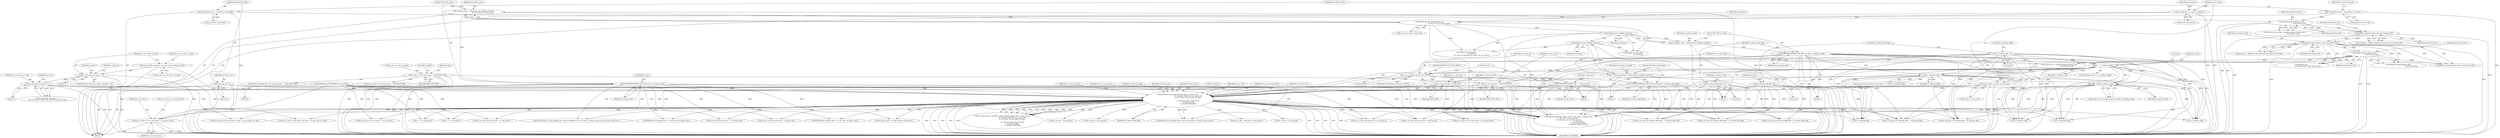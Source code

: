 digraph "0_Android_8b5fd8f24eba5dd19ab2f80ea11a9125aa882ae2@pointer" {
"1001483" [label="(Call,ps_cur_slice->u1_nal_unit_type = u1_nal_unit_type)"];
"1000532" [label="(Call,u1_nal_unit_type = SLICE_NAL)"];
"1000744" [label="(Call,ih264d_is_end_of_pic(u2_frame_num, u1_nal_ref_idc,\n                                             &s_tmp_poc, &ps_dec->s_cur_pic_poc,\n                                            ps_cur_slice, u1_pic_order_cnt_type,\n\n                                             u1_nal_unit_type, u4_idr_pic_id,\n                                             u1_field_pic_flag,\n                                             u1_bottom_field_flag))"];
"1000472" [label="(Call,COPYTHECONTEXT(\"SH: frame_num\", u2_frame_num))"];
"1000465" [label="(Call,u2_frame_num = ih264d_get_bits_h264(ps_bitstrm,\n                                         ps_seq->u1_bits_in_frm_num))"];
"1000467" [label="(Call,ih264d_get_bits_h264(ps_bitstrm,\n                                         ps_seq->u1_bits_in_frm_num))"];
"1000168" [label="(Call,* ps_bitstrm = ps_dec->ps_bitstrm)"];
"1000164" [label="(MethodParameterIn,UWORD8 u1_nal_ref_idc)"];
"1000176" [label="(Call,*ps_cur_slice = ps_dec->ps_cur_slice)"];
"1000663" [label="(Call,u1_pic_order_cnt_type == 1)"];
"1000592" [label="(Call,u1_pic_order_cnt_type == 0)"];
"1000586" [label="(Call,u1_pic_order_cnt_type = ps_seq->u1_pic_order_cnt_type)"];
"1000550" [label="(Call,u1_nal_unit_type = IDR_SLICE_NAL)"];
"1000330" [label="(Call,ps_dec->u1_nal_unit_type == IDR_SLICE_NAL)"];
"1000564" [label="(Call,COPYTHECONTEXT(\"SH:  \", u4_idr_pic_id))"];
"1000559" [label="(Call,u4_idr_pic_id > 65535)"];
"1000553" [label="(Call,u4_idr_pic_id = ih264d_uev(pu4_bitstrm_ofst,\n                                   pu4_bitstrm_buf))"];
"1000555" [label="(Call,ih264d_uev(pu4_bitstrm_ofst,\n                                   pu4_bitstrm_buf))"];
"1000418" [label="(Call,ih264d_uev(pu4_bitstrm_ofst, pu4_bitstrm_buf))"];
"1000277" [label="(Call,ih264d_uev(pu4_bitstrm_ofst, pu4_bitstrm_buf))"];
"1000237" [label="(Call,ih264d_uev(pu4_bitstrm_ofst,\n                                     pu4_bitstrm_buf))"];
"1000209" [label="(Call,*pu4_bitstrm_ofst = &ps_bitstrm->u4_ofst)"];
"1000203" [label="(Call,*pu4_bitstrm_buf = ps_bitstrm->pu4_buffer)"];
"1000196" [label="(Call,u4_idr_pic_id = 0)"];
"1000692" [label="(Call,!u1_field_pic_flag)"];
"1000519" [label="(Call,u1_field_pic_flag = 0)"];
"1000632" [label="(Call,!u1_field_pic_flag)"];
"1000485" [label="(Call,COPYTHECONTEXT(\"SH: field_pic_flag\", u1_field_pic_flag))"];
"1000481" [label="(Call,u1_field_pic_flag = ih264d_get_bit_h264(ps_bitstrm))"];
"1000483" [label="(Call,ih264d_get_bit_h264(ps_bitstrm))"];
"1000539" [label="(Call,0 == u1_field_pic_flag)"];
"1000488" [label="(Call,u1_bottom_field_flag = 0)"];
"1000505" [label="(Call,COPYTHECONTEXT(\"SH: bottom_field_flag\", u1_bottom_field_flag))"];
"1000501" [label="(Call,u1_bottom_field_flag = ih264d_get_bit_h264(ps_bitstrm))"];
"1000503" [label="(Call,ih264d_get_bit_h264(ps_bitstrm))"];
"1000522" [label="(Call,u1_bottom_field_flag = 0)"];
"1000919" [label="(Call,ps_cur_slice->u1_field_pic_flag = u1_field_pic_flag)"];
"1001047" [label="(Call,ih264d_mark_err_slice_skip(ps_dec, num_mb_skipped, u1_is_idr_slice, u2_frame_num, ps_cur_poc, prev_slice_err))"];
"1000564" [label="(Call,COPYTHECONTEXT(\"SH:  \", u4_idr_pic_id))"];
"1002568" [label="(MethodReturn,WORD32)"];
"1000467" [label="(Call,ih264d_get_bits_h264(ps_bitstrm,\n                                         ps_seq->u1_bits_in_frm_num))"];
"1000486" [label="(Literal,\"SH: field_pic_flag\")"];
"1000522" [label="(Call,u1_bottom_field_flag = 0)"];
"1000487" [label="(Identifier,u1_field_pic_flag)"];
"1001373" [label="(Call,ih264d_decode_pic_order_cnt(u1_is_idr_slice, u2_frame_num,\n &ps_dec->s_prev_pic_poc,\n &s_tmp_poc, ps_cur_slice, ps_pps,\n                                          u1_nal_ref_idc,\n                                          u1_bottom_field_flag,\n                                          u1_field_pic_flag, &i4_poc))"];
"1000277" [label="(Call,ih264d_uev(pu4_bitstrm_ofst, pu4_bitstrm_buf))"];
"1000505" [label="(Call,COPYTHECONTEXT(\"SH: bottom_field_flag\", u1_bottom_field_flag))"];
"1001252" [label="(Call,ih264d_end_of_pic(ps_dec, u1_is_idr_slice, u2_frame_num))"];
"1001498" [label="(Call,ps_cur_slice->u1_pic_order_cnt_type = u1_pic_order_cnt_type)"];
"1000210" [label="(Identifier,pu4_bitstrm_ofst)"];
"1001597" [label="(Call,ih264d_start_of_pic(ps_dec, i4_poc, &s_tmp_poc, u2_frame_num, ps_pps))"];
"1000688" [label="(Call,ps_pps->u1_pic_order_present_flag && !u1_field_pic_flag)"];
"1000468" [label="(Identifier,ps_bitstrm)"];
"1000747" [label="(Call,&s_tmp_poc)"];
"1000591" [label="(ControlStructure,if(u1_pic_order_cnt_type == 0))"];
"1000664" [label="(Identifier,u1_pic_order_cnt_type)"];
"1000211" [label="(Call,&ps_bitstrm->u4_ofst)"];
"1001787" [label="(Call,ps_err->u4_frm_sei_sync == u2_frame_num)"];
"1000178" [label="(Call,ps_dec->ps_cur_slice)"];
"1000541" [label="(Identifier,u1_field_pic_flag)"];
"1000592" [label="(Call,u1_pic_order_cnt_type == 0)"];
"1000753" [label="(Identifier,ps_cur_slice)"];
"1000275" [label="(Call,u4_temp = ih264d_uev(pu4_bitstrm_ofst, pu4_bitstrm_buf))"];
"1000587" [label="(Identifier,u1_pic_order_cnt_type)"];
"1000946" [label="(Call,ps_cur_slice->u1_nal_ref_idc = u1_nal_ref_idc)"];
"1000537" [label="(Block,)"];
"1000533" [label="(Identifier,u1_nal_unit_type)"];
"1000176" [label="(Call,*ps_cur_slice = ps_dec->ps_cur_slice)"];
"1001483" [label="(Call,ps_cur_slice->u1_nal_unit_type = u1_nal_unit_type)"];
"1000170" [label="(Call,ps_dec->ps_bitstrm)"];
"1000639" [label="(Call,ih264d_sev(\n                            pu4_bitstrm_ofst, pu4_bitstrm_buf))"];
"1000209" [label="(Call,*pu4_bitstrm_ofst = &ps_bitstrm->u4_ofst)"];
"1000484" [label="(Identifier,ps_bitstrm)"];
"1000924" [label="(Call,ps_cur_slice->u1_bottom_field_flag = u1_bottom_field_flag)"];
"1000755" [label="(Identifier,u1_nal_unit_type)"];
"1000503" [label="(Call,ih264d_get_bit_h264(ps_bitstrm))"];
"1000758" [label="(Identifier,u1_bottom_field_flag)"];
"1001451" [label="(Call,ps_cur_slice->u4_idr_pic_id = u4_idr_pic_id)"];
"1000597" [label="(Identifier,i_temp)"];
"1001484" [label="(Call,ps_cur_slice->u1_nal_unit_type)"];
"1000473" [label="(Literal,\"SH: frame_num\")"];
"1000593" [label="(Identifier,u1_pic_order_cnt_type)"];
"1000334" [label="(Identifier,IDR_SLICE_NAL)"];
"1000177" [label="(Identifier,ps_cur_slice)"];
"1000331" [label="(Call,ps_dec->u1_nal_unit_type)"];
"1000483" [label="(Call,ih264d_get_bit_h264(ps_bitstrm))"];
"1001265" [label="(Call,ps_dec->u2_prv_frame_num = u2_frame_num)"];
"1000205" [label="(Call,ps_bitstrm->pu4_buffer)"];
"1001529" [label="(Call,ih264d_get_bit_h264(\n                        ps_bitstrm))"];
"1000527" [label="(Identifier,ps_dec)"];
"1000520" [label="(Identifier,u1_field_pic_flag)"];
"1000626" [label="(Call,(ps_pps->u1_pic_order_present_flag == 1) && (!u1_field_pic_flag))"];
"1000164" [label="(MethodParameterIn,UWORD8 u1_nal_ref_idc)"];
"1001559" [label="(Call,!u1_field_pic_flag)"];
"1000650" [label="(Identifier,s_tmp_poc)"];
"1000169" [label="(Identifier,ps_bitstrm)"];
"1000492" [label="(Identifier,u1_field_pic_flag)"];
"1000876" [label="(Call,ps_cur_poc = &ps_dec->s_cur_pic_poc)"];
"1000488" [label="(Call,u1_bottom_field_flag = 0)"];
"1000557" [label="(Identifier,pu4_bitstrm_buf)"];
"1000964" [label="(Call,!u1_field_pic_flag)"];
"1000489" [label="(Identifier,u1_bottom_field_flag)"];
"1000588" [label="(Call,ps_seq->u1_pic_order_cnt_type)"];
"1000168" [label="(Call,* ps_bitstrm = ps_dec->ps_bitstrm)"];
"1001823" [label="(Call,0 == u1_nal_ref_idc)"];
"1000226" [label="(Identifier,u4_call_end_of_pic)"];
"1000910" [label="(Call,ps_cur_poc = &s_tmp_poc)"];
"1000558" [label="(ControlStructure,if(u4_idr_pic_id > 65535))"];
"1001461" [label="(Call,ps_cur_slice->u1_field_pic_flag = u1_field_pic_flag)"];
"1000521" [label="(Literal,0)"];
"1000523" [label="(Identifier,u1_bottom_field_flag)"];
"1000914" [label="(Call,ps_cur_slice->u4_idr_pic_id = u4_idr_pic_id)"];
"1000677" [label="(Call,ih264d_sev(pu4_bitstrm_ofst,\n                                                         pu4_bitstrm_buf))"];
"1000348" [label="(Identifier,I_SLICE)"];
"1000279" [label="(Identifier,pu4_bitstrm_buf)"];
"1000482" [label="(Identifier,u1_field_pic_flag)"];
"1000330" [label="(Call,ps_dec->u1_nal_unit_type == IDR_SLICE_NAL)"];
"1000586" [label="(Call,u1_pic_order_cnt_type = ps_seq->u1_pic_order_cnt_type)"];
"1000490" [label="(Literal,0)"];
"1000936" [label="(Call,ps_cur_slice->u1_nal_unit_type = u1_nal_unit_type)"];
"1001493" [label="(Call,ps_cur_slice->u1_nal_ref_idc = u1_nal_ref_idc)"];
"1000749" [label="(Call,&ps_dec->s_cur_pic_poc)"];
"1000540" [label="(Literal,0)"];
"1000545" [label="(Identifier,ps_dec)"];
"1000553" [label="(Call,u4_idr_pic_id = ih264d_uev(pu4_bitstrm_ofst,\n                                   pu4_bitstrm_buf))"];
"1000204" [label="(Identifier,pu4_bitstrm_buf)"];
"1000485" [label="(Call,COPYTHECONTEXT(\"SH: field_pic_flag\", u1_field_pic_flag))"];
"1000742" [label="(Call,i1_is_end_of_poc = ih264d_is_end_of_pic(u2_frame_num, u1_nal_ref_idc,\n                                             &s_tmp_poc, &ps_dec->s_cur_pic_poc,\n                                            ps_cur_slice, u1_pic_order_cnt_type,\n\n                                             u1_nal_unit_type, u4_idr_pic_id,\n                                             u1_field_pic_flag,\n                                             u1_bottom_field_flag))"];
"1000474" [label="(Identifier,u2_frame_num)"];
"1000480" [label="(Block,)"];
"1000538" [label="(ControlStructure,if(0 == u1_field_pic_flag))"];
"1000337" [label="(Identifier,skip)"];
"1000536" [label="(Identifier,u1_is_idr_slice)"];
"1000465" [label="(Call,u2_frame_num = ih264d_get_bits_h264(ps_bitstrm,\n                                         ps_seq->u1_bits_in_frm_num))"];
"1000795" [label="(Call,!u1_field_pic_flag)"];
"1000744" [label="(Call,ih264d_is_end_of_pic(u2_frame_num, u1_nal_ref_idc,\n                                             &s_tmp_poc, &ps_dec->s_cur_pic_poc,\n                                            ps_cur_slice, u1_pic_order_cnt_type,\n\n                                             u1_nal_unit_type, u4_idr_pic_id,\n                                             u1_field_pic_flag,\n                                             u1_bottom_field_flag))"];
"1001234" [label="(Call,ih264d_end_of_pic(ps_dec, u1_is_idr_slice, u2_frame_num))"];
"1000554" [label="(Identifier,u4_idr_pic_id)"];
"1000539" [label="(Call,0 == u1_field_pic_flag)"];
"1001026" [label="(Call,ps_cur_poc = &s_tmp_poc)"];
"1000560" [label="(Identifier,u4_idr_pic_id)"];
"1000532" [label="(Call,u1_nal_unit_type = SLICE_NAL)"];
"1001838" [label="(Call,0 == u1_nal_ref_idc)"];
"1000999" [label="(Call,ps_cur_poc = &s_tmp_poc)"];
"1000809" [label="(Call,u2_frame_num != ps_dec->u2_prv_frame_num)"];
"1000563" [label="(Identifier,ERROR_INV_SLICE_HDR_T)"];
"1000692" [label="(Call,!u1_field_pic_flag)"];
"1000665" [label="(Literal,1)"];
"1000329" [label="(ControlStructure,if(ps_dec->u1_nal_unit_type == IDR_SLICE_NAL))"];
"1000757" [label="(Identifier,u1_field_pic_flag)"];
"1000507" [label="(Identifier,u1_bottom_field_flag)"];
"1000420" [label="(Identifier,pu4_bitstrm_buf)"];
"1000745" [label="(Identifier,u2_frame_num)"];
"1000524" [label="(Literal,0)"];
"1000663" [label="(Call,u1_pic_order_cnt_type == 1)"];
"1000662" [label="(Call,u1_pic_order_cnt_type == 1\n && (!ps_seq->u1_delta_pic_order_always_zero_flag))"];
"1000756" [label="(Identifier,u4_idr_pic_id)"];
"1000519" [label="(Call,u1_field_pic_flag = 0)"];
"1000569" [label="(Identifier,i_delta_poc)"];
"1000278" [label="(Identifier,pu4_bitstrm_ofst)"];
"1000481" [label="(Call,u1_field_pic_flag = ih264d_get_bit_h264(ps_bitstrm))"];
"1000197" [label="(Identifier,u4_idr_pic_id)"];
"1000166" [label="(Block,)"];
"1000198" [label="(Literal,0)"];
"1000196" [label="(Call,u4_idr_pic_id = 0)"];
"1000559" [label="(Call,u4_idr_pic_id > 65535)"];
"1001490" [label="(Identifier,ps_cur_slice)"];
"1000693" [label="(Identifier,u1_field_pic_flag)"];
"1000633" [label="(Identifier,u1_field_pic_flag)"];
"1000718" [label="(Call,ih264d_uev(pu4_bitstrm_ofst, pu4_bitstrm_buf))"];
"1000552" [label="(Identifier,IDR_SLICE_NAL)"];
"1000478" [label="(Identifier,ps_seq)"];
"1000416" [label="(Call,u4_temp = ih264d_uev(pu4_bitstrm_ofst, pu4_bitstrm_buf))"];
"1000565" [label="(Literal,\"SH:  \")"];
"1000518" [label="(Block,)"];
"1000502" [label="(Identifier,u1_bottom_field_flag)"];
"1001466" [label="(Call,ps_cur_slice->u1_bottom_field_flag = u1_bottom_field_flag)"];
"1000466" [label="(Identifier,u2_frame_num)"];
"1000504" [label="(Identifier,ps_bitstrm)"];
"1000884" [label="(Call,ps_cur_slice->u1_nal_unit_type == IDR_SLICE_NAL)"];
"1001487" [label="(Identifier,u1_nal_unit_type)"];
"1000418" [label="(Call,ih264d_uev(pu4_bitstrm_ofst, pu4_bitstrm_buf))"];
"1000754" [label="(Identifier,u1_pic_order_cnt_type)"];
"1000203" [label="(Call,*pu4_bitstrm_buf = ps_bitstrm->pu4_buffer)"];
"1000561" [label="(Literal,65535)"];
"1000501" [label="(Call,u1_bottom_field_flag = ih264d_get_bit_h264(ps_bitstrm))"];
"1000419" [label="(Identifier,pu4_bitstrm_ofst)"];
"1000237" [label="(Call,ih264d_uev(pu4_bitstrm_ofst,\n                                     pu4_bitstrm_buf))"];
"1000951" [label="(Call,ps_cur_slice->u1_pic_order_cnt_type = u1_pic_order_cnt_type)"];
"1000472" [label="(Call,COPYTHECONTEXT(\"SH: frame_num\", u2_frame_num))"];
"1000632" [label="(Call,!u1_field_pic_flag)"];
"1000556" [label="(Identifier,pu4_bitstrm_ofst)"];
"1000506" [label="(Literal,\"SH: bottom_field_flag\")"];
"1000235" [label="(Call,u2_first_mb_in_slice = ih264d_uev(pu4_bitstrm_ofst,\n                                     pu4_bitstrm_buf))"];
"1000551" [label="(Identifier,u1_nal_unit_type)"];
"1000493" [label="(Block,)"];
"1000238" [label="(Identifier,pu4_bitstrm_ofst)"];
"1000746" [label="(Identifier,u1_nal_ref_idc)"];
"1000550" [label="(Call,u1_nal_unit_type = IDR_SLICE_NAL)"];
"1001576" [label="(Call,!u1_field_pic_flag)"];
"1000598" [label="(Call,ih264d_get_bits_h264(\n                        ps_bitstrm,\n                        ps_seq->u1_log2_max_pic_order_cnt_lsb_minus))"];
"1000469" [label="(Call,ps_seq->u1_bits_in_frm_num)"];
"1000566" [label="(Identifier,u4_idr_pic_id)"];
"1000668" [label="(Identifier,ps_seq)"];
"1000185" [label="(Identifier,i4_poc)"];
"1000534" [label="(Identifier,SLICE_NAL)"];
"1001070" [label="(Call,ps_cur_slice->u1_bottom_field_flag = u1_bottom_field_flag)"];
"1000239" [label="(Identifier,pu4_bitstrm_buf)"];
"1000555" [label="(Call,ih264d_uev(pu4_bitstrm_ofst,\n                                   pu4_bitstrm_buf))"];
"1000594" [label="(Literal,0)"];
"1001483" -> "1000166"  [label="AST: "];
"1001483" -> "1001487"  [label="CFG: "];
"1001484" -> "1001483"  [label="AST: "];
"1001487" -> "1001483"  [label="AST: "];
"1001490" -> "1001483"  [label="CFG: "];
"1001483" -> "1002568"  [label="DDG: "];
"1001483" -> "1002568"  [label="DDG: "];
"1000532" -> "1001483"  [label="DDG: "];
"1000744" -> "1001483"  [label="DDG: "];
"1000550" -> "1001483"  [label="DDG: "];
"1000532" -> "1000166"  [label="AST: "];
"1000532" -> "1000534"  [label="CFG: "];
"1000533" -> "1000532"  [label="AST: "];
"1000534" -> "1000532"  [label="AST: "];
"1000536" -> "1000532"  [label="CFG: "];
"1000532" -> "1002568"  [label="DDG: "];
"1000532" -> "1002568"  [label="DDG: "];
"1000532" -> "1000744"  [label="DDG: "];
"1000532" -> "1000936"  [label="DDG: "];
"1000744" -> "1000742"  [label="AST: "];
"1000744" -> "1000758"  [label="CFG: "];
"1000745" -> "1000744"  [label="AST: "];
"1000746" -> "1000744"  [label="AST: "];
"1000747" -> "1000744"  [label="AST: "];
"1000749" -> "1000744"  [label="AST: "];
"1000753" -> "1000744"  [label="AST: "];
"1000754" -> "1000744"  [label="AST: "];
"1000755" -> "1000744"  [label="AST: "];
"1000756" -> "1000744"  [label="AST: "];
"1000757" -> "1000744"  [label="AST: "];
"1000758" -> "1000744"  [label="AST: "];
"1000742" -> "1000744"  [label="CFG: "];
"1000744" -> "1002568"  [label="DDG: "];
"1000744" -> "1002568"  [label="DDG: "];
"1000744" -> "1002568"  [label="DDG: "];
"1000744" -> "1002568"  [label="DDG: "];
"1000744" -> "1002568"  [label="DDG: "];
"1000744" -> "1002568"  [label="DDG: "];
"1000744" -> "1002568"  [label="DDG: "];
"1000744" -> "1002568"  [label="DDG: "];
"1000744" -> "1002568"  [label="DDG: "];
"1000744" -> "1002568"  [label="DDG: "];
"1000744" -> "1000742"  [label="DDG: "];
"1000744" -> "1000742"  [label="DDG: "];
"1000744" -> "1000742"  [label="DDG: "];
"1000744" -> "1000742"  [label="DDG: "];
"1000744" -> "1000742"  [label="DDG: "];
"1000744" -> "1000742"  [label="DDG: "];
"1000744" -> "1000742"  [label="DDG: "];
"1000744" -> "1000742"  [label="DDG: "];
"1000744" -> "1000742"  [label="DDG: "];
"1000744" -> "1000742"  [label="DDG: "];
"1000472" -> "1000744"  [label="DDG: "];
"1000164" -> "1000744"  [label="DDG: "];
"1000176" -> "1000744"  [label="DDG: "];
"1000663" -> "1000744"  [label="DDG: "];
"1000550" -> "1000744"  [label="DDG: "];
"1000564" -> "1000744"  [label="DDG: "];
"1000196" -> "1000744"  [label="DDG: "];
"1000692" -> "1000744"  [label="DDG: "];
"1000519" -> "1000744"  [label="DDG: "];
"1000632" -> "1000744"  [label="DDG: "];
"1000485" -> "1000744"  [label="DDG: "];
"1000539" -> "1000744"  [label="DDG: "];
"1000488" -> "1000744"  [label="DDG: "];
"1000505" -> "1000744"  [label="DDG: "];
"1000522" -> "1000744"  [label="DDG: "];
"1000744" -> "1000795"  [label="DDG: "];
"1000744" -> "1000809"  [label="DDG: "];
"1000744" -> "1000876"  [label="DDG: "];
"1000744" -> "1000910"  [label="DDG: "];
"1000744" -> "1000914"  [label="DDG: "];
"1000744" -> "1000919"  [label="DDG: "];
"1000744" -> "1000924"  [label="DDG: "];
"1000744" -> "1000936"  [label="DDG: "];
"1000744" -> "1000946"  [label="DDG: "];
"1000744" -> "1000951"  [label="DDG: "];
"1000744" -> "1000964"  [label="DDG: "];
"1000744" -> "1000999"  [label="DDG: "];
"1000744" -> "1001026"  [label="DDG: "];
"1000744" -> "1001047"  [label="DDG: "];
"1000744" -> "1001070"  [label="DDG: "];
"1000744" -> "1001234"  [label="DDG: "];
"1000744" -> "1001252"  [label="DDG: "];
"1000744" -> "1001265"  [label="DDG: "];
"1000744" -> "1001373"  [label="DDG: "];
"1000744" -> "1001373"  [label="DDG: "];
"1000744" -> "1001373"  [label="DDG: "];
"1000744" -> "1001373"  [label="DDG: "];
"1000744" -> "1001373"  [label="DDG: "];
"1000744" -> "1001373"  [label="DDG: "];
"1000744" -> "1001451"  [label="DDG: "];
"1000744" -> "1001461"  [label="DDG: "];
"1000744" -> "1001466"  [label="DDG: "];
"1000744" -> "1001493"  [label="DDG: "];
"1000744" -> "1001498"  [label="DDG: "];
"1000744" -> "1001559"  [label="DDG: "];
"1000744" -> "1001576"  [label="DDG: "];
"1000744" -> "1001597"  [label="DDG: "];
"1000744" -> "1001597"  [label="DDG: "];
"1000744" -> "1001787"  [label="DDG: "];
"1000744" -> "1001823"  [label="DDG: "];
"1000744" -> "1001838"  [label="DDG: "];
"1000472" -> "1000166"  [label="AST: "];
"1000472" -> "1000474"  [label="CFG: "];
"1000473" -> "1000472"  [label="AST: "];
"1000474" -> "1000472"  [label="AST: "];
"1000478" -> "1000472"  [label="CFG: "];
"1000472" -> "1002568"  [label="DDG: "];
"1000472" -> "1002568"  [label="DDG: "];
"1000465" -> "1000472"  [label="DDG: "];
"1000472" -> "1000809"  [label="DDG: "];
"1000472" -> "1001047"  [label="DDG: "];
"1000472" -> "1001234"  [label="DDG: "];
"1000472" -> "1001252"  [label="DDG: "];
"1000472" -> "1001265"  [label="DDG: "];
"1000472" -> "1001373"  [label="DDG: "];
"1000472" -> "1001597"  [label="DDG: "];
"1000472" -> "1001787"  [label="DDG: "];
"1000465" -> "1000166"  [label="AST: "];
"1000465" -> "1000467"  [label="CFG: "];
"1000466" -> "1000465"  [label="AST: "];
"1000467" -> "1000465"  [label="AST: "];
"1000473" -> "1000465"  [label="CFG: "];
"1000465" -> "1002568"  [label="DDG: "];
"1000467" -> "1000465"  [label="DDG: "];
"1000467" -> "1000465"  [label="DDG: "];
"1000467" -> "1000469"  [label="CFG: "];
"1000468" -> "1000467"  [label="AST: "];
"1000469" -> "1000467"  [label="AST: "];
"1000467" -> "1002568"  [label="DDG: "];
"1000467" -> "1002568"  [label="DDG: "];
"1000168" -> "1000467"  [label="DDG: "];
"1000467" -> "1000483"  [label="DDG: "];
"1000467" -> "1000598"  [label="DDG: "];
"1000467" -> "1001529"  [label="DDG: "];
"1000168" -> "1000166"  [label="AST: "];
"1000168" -> "1000170"  [label="CFG: "];
"1000169" -> "1000168"  [label="AST: "];
"1000170" -> "1000168"  [label="AST: "];
"1000177" -> "1000168"  [label="CFG: "];
"1000168" -> "1002568"  [label="DDG: "];
"1000168" -> "1002568"  [label="DDG: "];
"1000164" -> "1000162"  [label="AST: "];
"1000164" -> "1002568"  [label="DDG: "];
"1000164" -> "1000946"  [label="DDG: "];
"1000164" -> "1001373"  [label="DDG: "];
"1000164" -> "1001493"  [label="DDG: "];
"1000164" -> "1001823"  [label="DDG: "];
"1000164" -> "1001838"  [label="DDG: "];
"1000176" -> "1000166"  [label="AST: "];
"1000176" -> "1000178"  [label="CFG: "];
"1000177" -> "1000176"  [label="AST: "];
"1000178" -> "1000176"  [label="AST: "];
"1000185" -> "1000176"  [label="CFG: "];
"1000176" -> "1002568"  [label="DDG: "];
"1000176" -> "1002568"  [label="DDG: "];
"1000176" -> "1001373"  [label="DDG: "];
"1000663" -> "1000662"  [label="AST: "];
"1000663" -> "1000665"  [label="CFG: "];
"1000664" -> "1000663"  [label="AST: "];
"1000665" -> "1000663"  [label="AST: "];
"1000668" -> "1000663"  [label="CFG: "];
"1000662" -> "1000663"  [label="CFG: "];
"1000663" -> "1002568"  [label="DDG: "];
"1000663" -> "1000662"  [label="DDG: "];
"1000663" -> "1000662"  [label="DDG: "];
"1000592" -> "1000663"  [label="DDG: "];
"1000663" -> "1000951"  [label="DDG: "];
"1000663" -> "1001498"  [label="DDG: "];
"1000592" -> "1000591"  [label="AST: "];
"1000592" -> "1000594"  [label="CFG: "];
"1000593" -> "1000592"  [label="AST: "];
"1000594" -> "1000592"  [label="AST: "];
"1000597" -> "1000592"  [label="CFG: "];
"1000650" -> "1000592"  [label="CFG: "];
"1000592" -> "1002568"  [label="DDG: "];
"1000592" -> "1002568"  [label="DDG: "];
"1000586" -> "1000592"  [label="DDG: "];
"1000586" -> "1000166"  [label="AST: "];
"1000586" -> "1000588"  [label="CFG: "];
"1000587" -> "1000586"  [label="AST: "];
"1000588" -> "1000586"  [label="AST: "];
"1000593" -> "1000586"  [label="CFG: "];
"1000586" -> "1002568"  [label="DDG: "];
"1000550" -> "1000537"  [label="AST: "];
"1000550" -> "1000552"  [label="CFG: "];
"1000551" -> "1000550"  [label="AST: "];
"1000552" -> "1000550"  [label="AST: "];
"1000554" -> "1000550"  [label="CFG: "];
"1000550" -> "1002568"  [label="DDG: "];
"1000550" -> "1002568"  [label="DDG: "];
"1000330" -> "1000550"  [label="DDG: "];
"1000550" -> "1000936"  [label="DDG: "];
"1000330" -> "1000329"  [label="AST: "];
"1000330" -> "1000334"  [label="CFG: "];
"1000331" -> "1000330"  [label="AST: "];
"1000334" -> "1000330"  [label="AST: "];
"1000337" -> "1000330"  [label="CFG: "];
"1000348" -> "1000330"  [label="CFG: "];
"1000330" -> "1002568"  [label="DDG: "];
"1000330" -> "1002568"  [label="DDG: "];
"1000330" -> "1002568"  [label="DDG: "];
"1000330" -> "1000884"  [label="DDG: "];
"1000564" -> "1000537"  [label="AST: "];
"1000564" -> "1000566"  [label="CFG: "];
"1000565" -> "1000564"  [label="AST: "];
"1000566" -> "1000564"  [label="AST: "];
"1000569" -> "1000564"  [label="CFG: "];
"1000564" -> "1002568"  [label="DDG: "];
"1000564" -> "1002568"  [label="DDG: "];
"1000559" -> "1000564"  [label="DDG: "];
"1000564" -> "1000914"  [label="DDG: "];
"1000564" -> "1001451"  [label="DDG: "];
"1000559" -> "1000558"  [label="AST: "];
"1000559" -> "1000561"  [label="CFG: "];
"1000560" -> "1000559"  [label="AST: "];
"1000561" -> "1000559"  [label="AST: "];
"1000563" -> "1000559"  [label="CFG: "];
"1000565" -> "1000559"  [label="CFG: "];
"1000559" -> "1002568"  [label="DDG: "];
"1000559" -> "1002568"  [label="DDG: "];
"1000553" -> "1000559"  [label="DDG: "];
"1000553" -> "1000537"  [label="AST: "];
"1000553" -> "1000555"  [label="CFG: "];
"1000554" -> "1000553"  [label="AST: "];
"1000555" -> "1000553"  [label="AST: "];
"1000560" -> "1000553"  [label="CFG: "];
"1000553" -> "1002568"  [label="DDG: "];
"1000555" -> "1000553"  [label="DDG: "];
"1000555" -> "1000553"  [label="DDG: "];
"1000555" -> "1000557"  [label="CFG: "];
"1000556" -> "1000555"  [label="AST: "];
"1000557" -> "1000555"  [label="AST: "];
"1000555" -> "1002568"  [label="DDG: "];
"1000555" -> "1002568"  [label="DDG: "];
"1000418" -> "1000555"  [label="DDG: "];
"1000418" -> "1000555"  [label="DDG: "];
"1000555" -> "1000639"  [label="DDG: "];
"1000555" -> "1000639"  [label="DDG: "];
"1000555" -> "1000677"  [label="DDG: "];
"1000555" -> "1000677"  [label="DDG: "];
"1000555" -> "1000718"  [label="DDG: "];
"1000555" -> "1000718"  [label="DDG: "];
"1000418" -> "1000416"  [label="AST: "];
"1000418" -> "1000420"  [label="CFG: "];
"1000419" -> "1000418"  [label="AST: "];
"1000420" -> "1000418"  [label="AST: "];
"1000416" -> "1000418"  [label="CFG: "];
"1000418" -> "1002568"  [label="DDG: "];
"1000418" -> "1002568"  [label="DDG: "];
"1000418" -> "1000416"  [label="DDG: "];
"1000418" -> "1000416"  [label="DDG: "];
"1000277" -> "1000418"  [label="DDG: "];
"1000277" -> "1000418"  [label="DDG: "];
"1000418" -> "1000639"  [label="DDG: "];
"1000418" -> "1000639"  [label="DDG: "];
"1000418" -> "1000677"  [label="DDG: "];
"1000418" -> "1000677"  [label="DDG: "];
"1000418" -> "1000718"  [label="DDG: "];
"1000418" -> "1000718"  [label="DDG: "];
"1000277" -> "1000275"  [label="AST: "];
"1000277" -> "1000279"  [label="CFG: "];
"1000278" -> "1000277"  [label="AST: "];
"1000279" -> "1000277"  [label="AST: "];
"1000275" -> "1000277"  [label="CFG: "];
"1000277" -> "1002568"  [label="DDG: "];
"1000277" -> "1002568"  [label="DDG: "];
"1000277" -> "1000275"  [label="DDG: "];
"1000277" -> "1000275"  [label="DDG: "];
"1000237" -> "1000277"  [label="DDG: "];
"1000237" -> "1000277"  [label="DDG: "];
"1000237" -> "1000235"  [label="AST: "];
"1000237" -> "1000239"  [label="CFG: "];
"1000238" -> "1000237"  [label="AST: "];
"1000239" -> "1000237"  [label="AST: "];
"1000235" -> "1000237"  [label="CFG: "];
"1000237" -> "1002568"  [label="DDG: "];
"1000237" -> "1002568"  [label="DDG: "];
"1000237" -> "1000235"  [label="DDG: "];
"1000237" -> "1000235"  [label="DDG: "];
"1000209" -> "1000237"  [label="DDG: "];
"1000203" -> "1000237"  [label="DDG: "];
"1000209" -> "1000166"  [label="AST: "];
"1000209" -> "1000211"  [label="CFG: "];
"1000210" -> "1000209"  [label="AST: "];
"1000211" -> "1000209"  [label="AST: "];
"1000226" -> "1000209"  [label="CFG: "];
"1000209" -> "1002568"  [label="DDG: "];
"1000203" -> "1000166"  [label="AST: "];
"1000203" -> "1000205"  [label="CFG: "];
"1000204" -> "1000203"  [label="AST: "];
"1000205" -> "1000203"  [label="AST: "];
"1000210" -> "1000203"  [label="CFG: "];
"1000203" -> "1002568"  [label="DDG: "];
"1000196" -> "1000166"  [label="AST: "];
"1000196" -> "1000198"  [label="CFG: "];
"1000197" -> "1000196"  [label="AST: "];
"1000198" -> "1000196"  [label="AST: "];
"1000204" -> "1000196"  [label="CFG: "];
"1000196" -> "1002568"  [label="DDG: "];
"1000196" -> "1000914"  [label="DDG: "];
"1000196" -> "1001451"  [label="DDG: "];
"1000692" -> "1000688"  [label="AST: "];
"1000692" -> "1000693"  [label="CFG: "];
"1000693" -> "1000692"  [label="AST: "];
"1000688" -> "1000692"  [label="CFG: "];
"1000692" -> "1002568"  [label="DDG: "];
"1000692" -> "1000688"  [label="DDG: "];
"1000519" -> "1000692"  [label="DDG: "];
"1000632" -> "1000692"  [label="DDG: "];
"1000485" -> "1000692"  [label="DDG: "];
"1000539" -> "1000692"  [label="DDG: "];
"1000692" -> "1000795"  [label="DDG: "];
"1000692" -> "1000919"  [label="DDG: "];
"1000692" -> "1000964"  [label="DDG: "];
"1000692" -> "1001373"  [label="DDG: "];
"1000692" -> "1001461"  [label="DDG: "];
"1000692" -> "1001559"  [label="DDG: "];
"1000692" -> "1001576"  [label="DDG: "];
"1000519" -> "1000518"  [label="AST: "];
"1000519" -> "1000521"  [label="CFG: "];
"1000520" -> "1000519"  [label="AST: "];
"1000521" -> "1000519"  [label="AST: "];
"1000523" -> "1000519"  [label="CFG: "];
"1000519" -> "1002568"  [label="DDG: "];
"1000519" -> "1000539"  [label="DDG: "];
"1000519" -> "1000632"  [label="DDG: "];
"1000519" -> "1000795"  [label="DDG: "];
"1000519" -> "1000919"  [label="DDG: "];
"1000519" -> "1000964"  [label="DDG: "];
"1000519" -> "1001373"  [label="DDG: "];
"1000519" -> "1001461"  [label="DDG: "];
"1000519" -> "1001559"  [label="DDG: "];
"1000519" -> "1001576"  [label="DDG: "];
"1000632" -> "1000626"  [label="AST: "];
"1000632" -> "1000633"  [label="CFG: "];
"1000633" -> "1000632"  [label="AST: "];
"1000626" -> "1000632"  [label="CFG: "];
"1000632" -> "1002568"  [label="DDG: "];
"1000632" -> "1000626"  [label="DDG: "];
"1000485" -> "1000632"  [label="DDG: "];
"1000539" -> "1000632"  [label="DDG: "];
"1000632" -> "1000795"  [label="DDG: "];
"1000632" -> "1000919"  [label="DDG: "];
"1000632" -> "1000964"  [label="DDG: "];
"1000632" -> "1001373"  [label="DDG: "];
"1000632" -> "1001461"  [label="DDG: "];
"1000632" -> "1001559"  [label="DDG: "];
"1000632" -> "1001576"  [label="DDG: "];
"1000485" -> "1000480"  [label="AST: "];
"1000485" -> "1000487"  [label="CFG: "];
"1000486" -> "1000485"  [label="AST: "];
"1000487" -> "1000485"  [label="AST: "];
"1000489" -> "1000485"  [label="CFG: "];
"1000485" -> "1002568"  [label="DDG: "];
"1000485" -> "1002568"  [label="DDG: "];
"1000481" -> "1000485"  [label="DDG: "];
"1000485" -> "1000539"  [label="DDG: "];
"1000485" -> "1000795"  [label="DDG: "];
"1000485" -> "1000919"  [label="DDG: "];
"1000485" -> "1000964"  [label="DDG: "];
"1000485" -> "1001373"  [label="DDG: "];
"1000485" -> "1001461"  [label="DDG: "];
"1000485" -> "1001559"  [label="DDG: "];
"1000485" -> "1001576"  [label="DDG: "];
"1000481" -> "1000480"  [label="AST: "];
"1000481" -> "1000483"  [label="CFG: "];
"1000482" -> "1000481"  [label="AST: "];
"1000483" -> "1000481"  [label="AST: "];
"1000486" -> "1000481"  [label="CFG: "];
"1000481" -> "1002568"  [label="DDG: "];
"1000483" -> "1000481"  [label="DDG: "];
"1000483" -> "1000484"  [label="CFG: "];
"1000484" -> "1000483"  [label="AST: "];
"1000483" -> "1002568"  [label="DDG: "];
"1000483" -> "1000503"  [label="DDG: "];
"1000483" -> "1000598"  [label="DDG: "];
"1000483" -> "1001529"  [label="DDG: "];
"1000539" -> "1000538"  [label="AST: "];
"1000539" -> "1000541"  [label="CFG: "];
"1000540" -> "1000539"  [label="AST: "];
"1000541" -> "1000539"  [label="AST: "];
"1000545" -> "1000539"  [label="CFG: "];
"1000551" -> "1000539"  [label="CFG: "];
"1000539" -> "1002568"  [label="DDG: "];
"1000539" -> "1002568"  [label="DDG: "];
"1000539" -> "1000795"  [label="DDG: "];
"1000539" -> "1000919"  [label="DDG: "];
"1000539" -> "1000964"  [label="DDG: "];
"1000539" -> "1001373"  [label="DDG: "];
"1000539" -> "1001461"  [label="DDG: "];
"1000539" -> "1001559"  [label="DDG: "];
"1000539" -> "1001576"  [label="DDG: "];
"1000488" -> "1000480"  [label="AST: "];
"1000488" -> "1000490"  [label="CFG: "];
"1000489" -> "1000488"  [label="AST: "];
"1000490" -> "1000488"  [label="AST: "];
"1000492" -> "1000488"  [label="CFG: "];
"1000488" -> "1002568"  [label="DDG: "];
"1000488" -> "1000924"  [label="DDG: "];
"1000488" -> "1001070"  [label="DDG: "];
"1000488" -> "1001373"  [label="DDG: "];
"1000488" -> "1001466"  [label="DDG: "];
"1000505" -> "1000493"  [label="AST: "];
"1000505" -> "1000507"  [label="CFG: "];
"1000506" -> "1000505"  [label="AST: "];
"1000507" -> "1000505"  [label="AST: "];
"1000533" -> "1000505"  [label="CFG: "];
"1000505" -> "1002568"  [label="DDG: "];
"1000505" -> "1002568"  [label="DDG: "];
"1000501" -> "1000505"  [label="DDG: "];
"1000505" -> "1000924"  [label="DDG: "];
"1000505" -> "1001070"  [label="DDG: "];
"1000505" -> "1001373"  [label="DDG: "];
"1000505" -> "1001466"  [label="DDG: "];
"1000501" -> "1000493"  [label="AST: "];
"1000501" -> "1000503"  [label="CFG: "];
"1000502" -> "1000501"  [label="AST: "];
"1000503" -> "1000501"  [label="AST: "];
"1000506" -> "1000501"  [label="CFG: "];
"1000501" -> "1002568"  [label="DDG: "];
"1000503" -> "1000501"  [label="DDG: "];
"1000503" -> "1000504"  [label="CFG: "];
"1000504" -> "1000503"  [label="AST: "];
"1000503" -> "1002568"  [label="DDG: "];
"1000503" -> "1000598"  [label="DDG: "];
"1000503" -> "1001529"  [label="DDG: "];
"1000522" -> "1000518"  [label="AST: "];
"1000522" -> "1000524"  [label="CFG: "];
"1000523" -> "1000522"  [label="AST: "];
"1000524" -> "1000522"  [label="AST: "];
"1000527" -> "1000522"  [label="CFG: "];
"1000522" -> "1002568"  [label="DDG: "];
"1000522" -> "1000924"  [label="DDG: "];
"1000522" -> "1001070"  [label="DDG: "];
"1000522" -> "1001373"  [label="DDG: "];
"1000522" -> "1001466"  [label="DDG: "];
}
